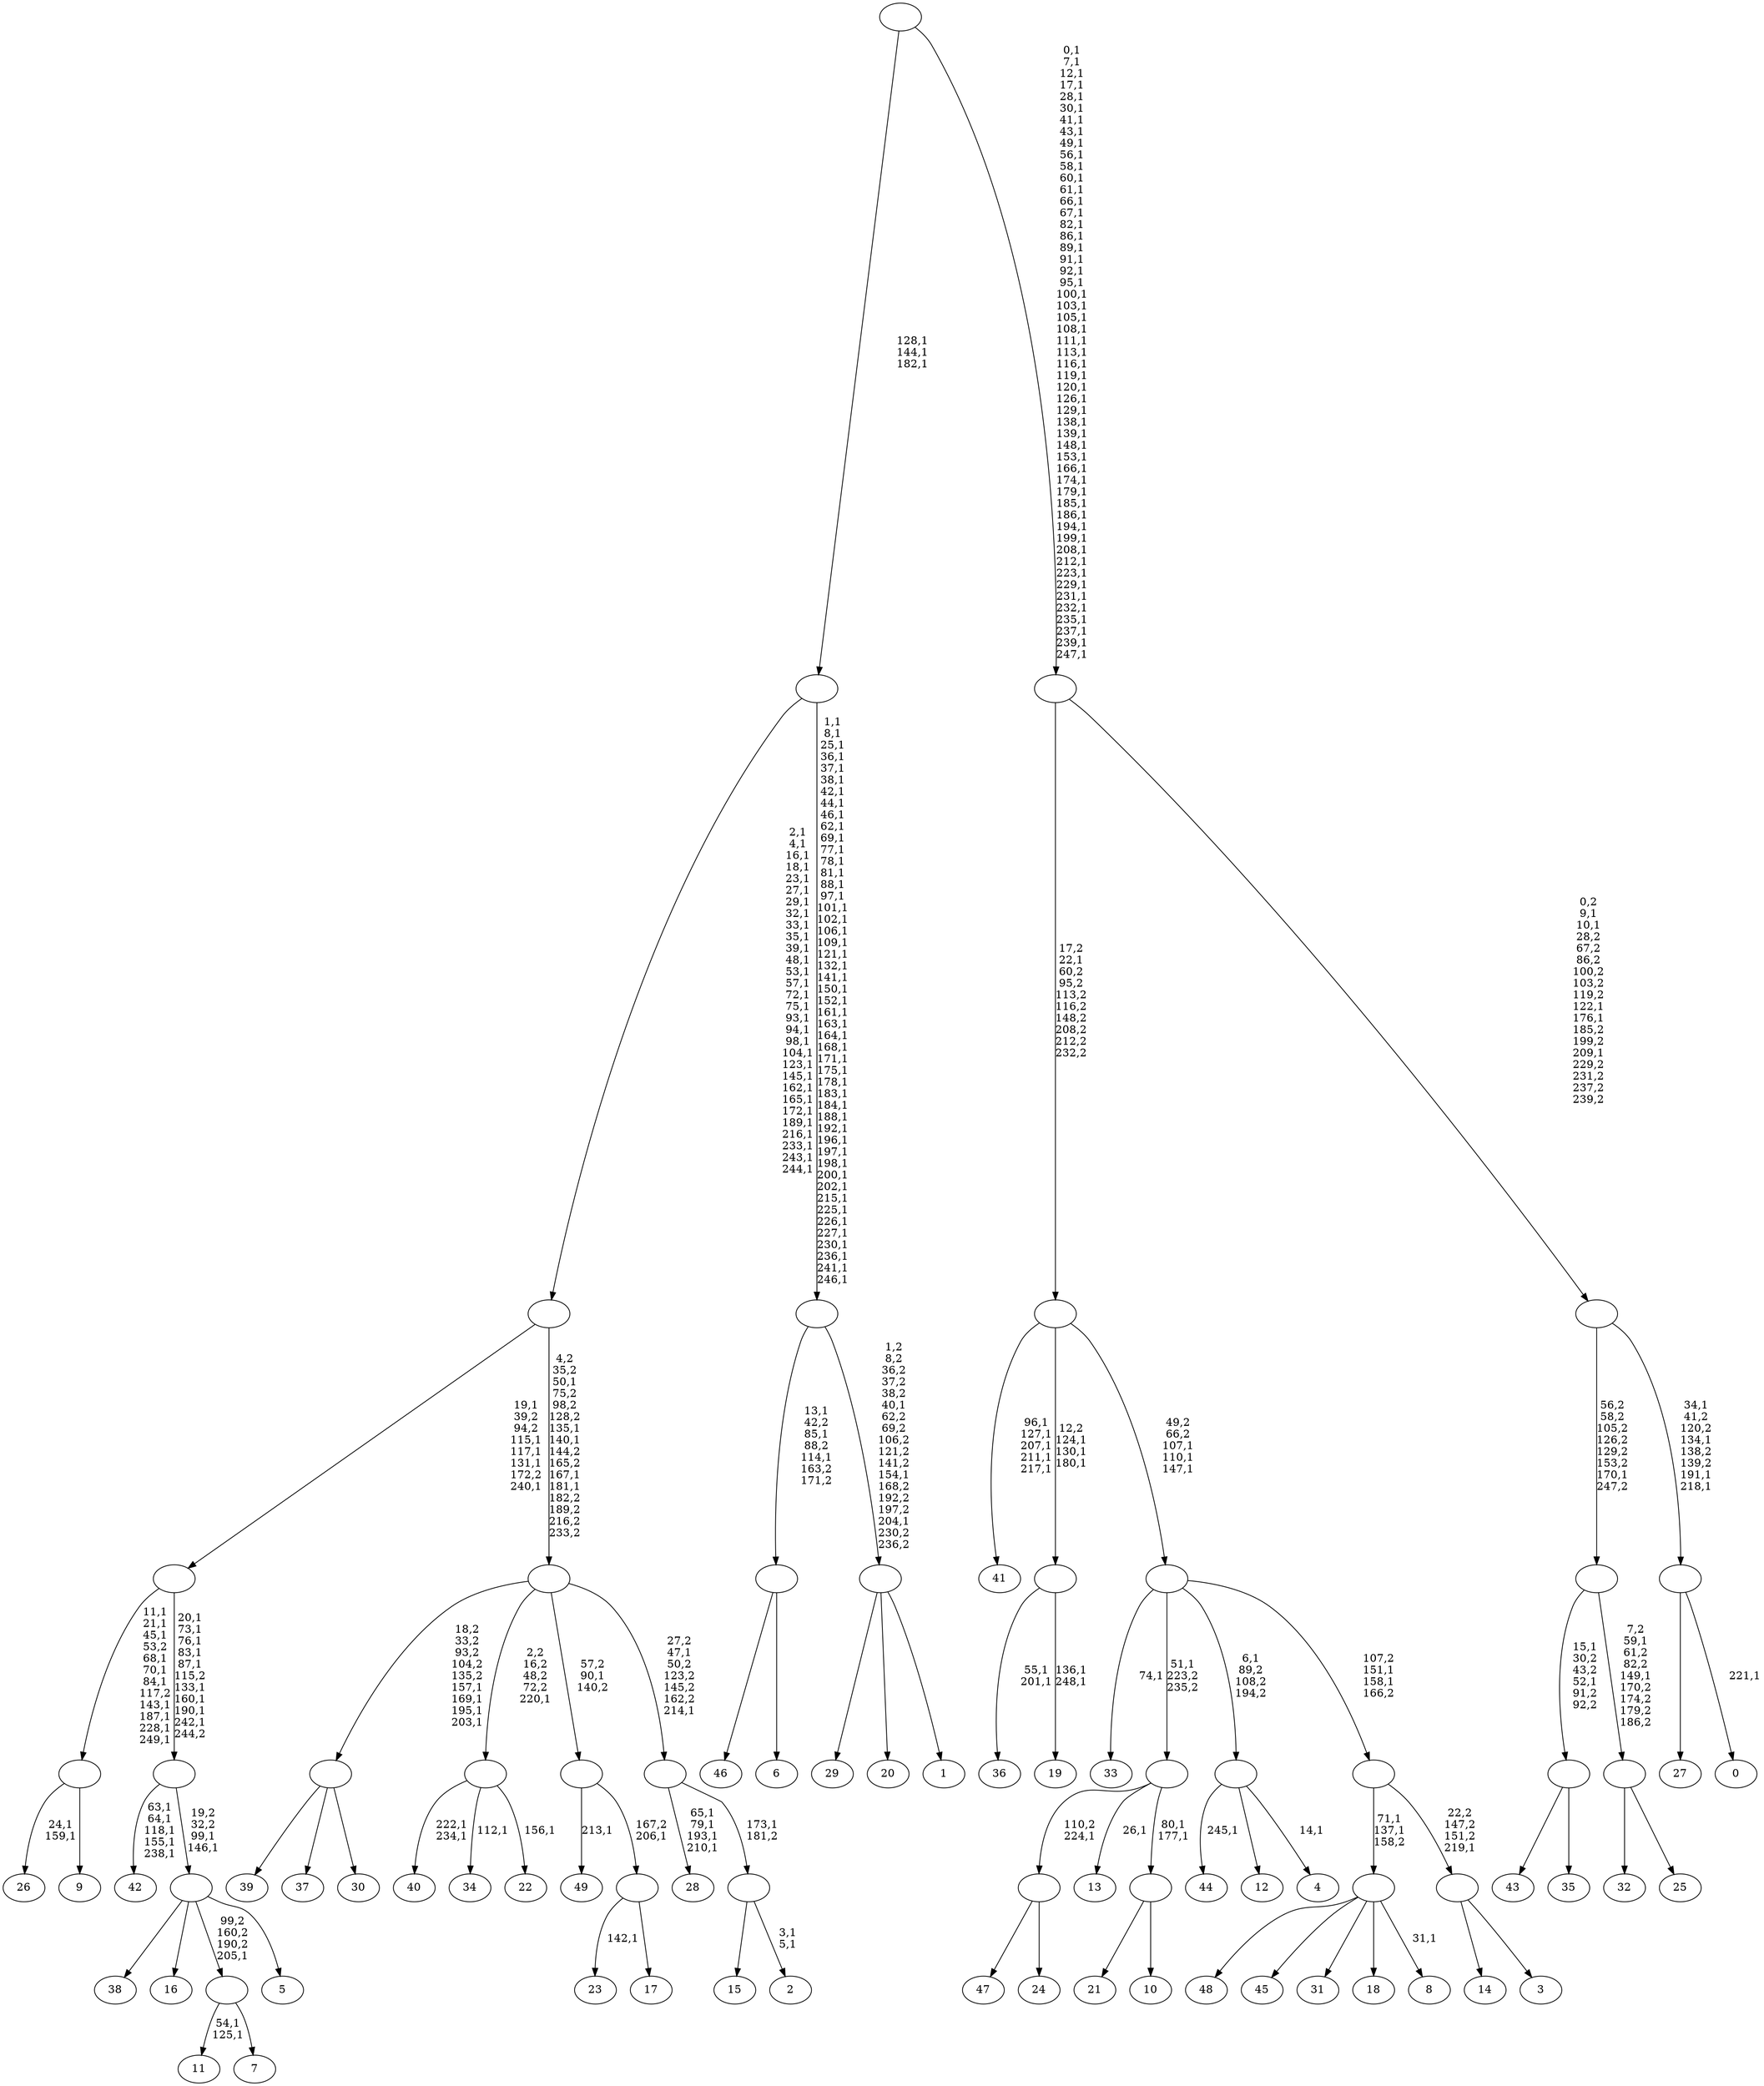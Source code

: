 digraph T {
	300 [label="49"]
	298 [label="48"]
	297 [label="47"]
	296 [label="46"]
	295 [label="45"]
	294 [label="44"]
	292 [label="43"]
	291 [label="42"]
	285 [label="41"]
	279 [label="40"]
	276 [label="39"]
	275 [label="38"]
	274 [label="37"]
	273 [label="36"]
	270 [label="35"]
	269 [label=""]
	267 [label="34"]
	265 [label="33"]
	263 [label="32"]
	262 [label="31"]
	261 [label="30"]
	260 [label=""]
	256 [label="29"]
	255 [label="28"]
	250 [label="27"]
	249 [label="26"]
	246 [label="25"]
	245 [label=""]
	243 [label=""]
	242 [label="24"]
	241 [label=""]
	240 [label="23"]
	238 [label="22"]
	236 [label=""]
	235 [label="21"]
	234 [label="20"]
	233 [label="19"]
	230 [label=""]
	227 [label="18"]
	226 [label="17"]
	225 [label=""]
	224 [label=""]
	223 [label="16"]
	222 [label="15"]
	221 [label="14"]
	220 [label="13"]
	218 [label="12"]
	217 [label="11"]
	214 [label="10"]
	213 [label=""]
	211 [label=""]
	210 [label="9"]
	209 [label=""]
	199 [label="8"]
	197 [label=""]
	195 [label="7"]
	194 [label=""]
	193 [label="6"]
	192 [label=""]
	189 [label="5"]
	188 [label=""]
	186 [label=""]
	177 [label=""]
	172 [label="4"]
	170 [label=""]
	169 [label="3"]
	168 [label=""]
	167 [label=""]
	165 [label=""]
	162 [label=""]
	161 [label="2"]
	158 [label=""]
	157 [label=""]
	155 [label=""]
	150 [label=""]
	120 [label="1"]
	119 [label=""]
	116 [label=""]
	67 [label=""]
	64 [label="0"]
	62 [label=""]
	58 [label=""]
	53 [label=""]
	0 [label=""]
	269 -> 292 [label=""]
	269 -> 270 [label=""]
	260 -> 276 [label=""]
	260 -> 274 [label=""]
	260 -> 261 [label=""]
	245 -> 263 [label=""]
	245 -> 246 [label=""]
	243 -> 245 [label="7,2\n59,1\n61,2\n82,2\n149,1\n170,2\n174,2\n179,2\n186,2"]
	243 -> 269 [label="15,1\n30,2\n43,2\n52,1\n91,2\n92,2"]
	241 -> 297 [label=""]
	241 -> 242 [label=""]
	236 -> 238 [label="156,1"]
	236 -> 267 [label="112,1"]
	236 -> 279 [label="222,1\n234,1"]
	230 -> 233 [label="136,1\n248,1"]
	230 -> 273 [label="55,1\n201,1"]
	225 -> 240 [label="142,1"]
	225 -> 226 [label=""]
	224 -> 300 [label="213,1"]
	224 -> 225 [label="167,2\n206,1"]
	213 -> 235 [label=""]
	213 -> 214 [label=""]
	211 -> 213 [label="80,1\n177,1"]
	211 -> 220 [label="26,1"]
	211 -> 241 [label="110,2\n224,1"]
	209 -> 249 [label="24,1\n159,1"]
	209 -> 210 [label=""]
	197 -> 199 [label="31,1"]
	197 -> 298 [label=""]
	197 -> 295 [label=""]
	197 -> 262 [label=""]
	197 -> 227 [label=""]
	194 -> 217 [label="54,1\n125,1"]
	194 -> 195 [label=""]
	192 -> 296 [label=""]
	192 -> 193 [label=""]
	188 -> 275 [label=""]
	188 -> 223 [label=""]
	188 -> 194 [label="99,2\n160,2\n190,2\n205,1"]
	188 -> 189 [label=""]
	186 -> 188 [label="19,2\n32,2\n99,1\n146,1"]
	186 -> 291 [label="63,1\n64,1\n118,1\n155,1\n238,1"]
	177 -> 186 [label="20,1\n73,1\n76,1\n83,1\n87,1\n115,2\n133,1\n160,1\n190,1\n242,1\n244,2"]
	177 -> 209 [label="11,1\n21,1\n45,1\n53,2\n68,1\n70,1\n84,1\n117,2\n143,1\n187,1\n228,1\n249,1"]
	170 -> 172 [label="14,1"]
	170 -> 294 [label="245,1"]
	170 -> 218 [label=""]
	168 -> 221 [label=""]
	168 -> 169 [label=""]
	167 -> 197 [label="71,1\n137,1\n158,2"]
	167 -> 168 [label="22,2\n147,2\n151,2\n219,1"]
	165 -> 167 [label="107,2\n151,1\n158,1\n166,2"]
	165 -> 265 [label="74,1"]
	165 -> 211 [label="51,1\n223,2\n235,2"]
	165 -> 170 [label="6,1\n89,2\n108,2\n194,2"]
	162 -> 165 [label="49,2\n66,2\n107,1\n110,1\n147,1"]
	162 -> 230 [label="12,2\n124,1\n130,1\n180,1"]
	162 -> 285 [label="96,1\n127,1\n207,1\n211,1\n217,1"]
	158 -> 161 [label="3,1\n5,1"]
	158 -> 222 [label=""]
	157 -> 255 [label="65,1\n79,1\n193,1\n210,1"]
	157 -> 158 [label="173,1\n181,2"]
	155 -> 157 [label="27,2\n47,1\n50,2\n123,2\n145,2\n162,2\n214,1"]
	155 -> 260 [label="18,2\n33,2\n93,2\n104,2\n135,2\n157,1\n169,1\n195,1\n203,1"]
	155 -> 236 [label="2,2\n16,2\n48,2\n72,2\n220,1"]
	155 -> 224 [label="57,2\n90,1\n140,2"]
	150 -> 155 [label="4,2\n35,2\n50,1\n75,2\n98,2\n128,2\n135,1\n140,1\n144,2\n165,2\n167,1\n181,1\n182,2\n189,2\n216,2\n233,2"]
	150 -> 177 [label="19,1\n39,2\n94,2\n115,1\n117,1\n131,1\n172,2\n240,1"]
	119 -> 256 [label=""]
	119 -> 234 [label=""]
	119 -> 120 [label=""]
	116 -> 119 [label="1,2\n8,2\n36,2\n37,2\n38,2\n40,1\n62,2\n69,2\n106,2\n121,2\n141,2\n154,1\n168,2\n192,2\n197,2\n204,1\n230,2\n236,2"]
	116 -> 192 [label="13,1\n42,2\n85,1\n88,2\n114,1\n163,2\n171,2"]
	67 -> 116 [label="1,1\n8,1\n25,1\n36,1\n37,1\n38,1\n42,1\n44,1\n46,1\n62,1\n69,1\n77,1\n78,1\n81,1\n88,1\n97,1\n101,1\n102,1\n106,1\n109,1\n121,1\n132,1\n141,1\n150,1\n152,1\n161,1\n163,1\n164,1\n168,1\n171,1\n175,1\n178,1\n183,1\n184,1\n188,1\n192,1\n196,1\n197,1\n198,1\n200,1\n202,1\n215,1\n225,1\n226,1\n227,1\n230,1\n236,1\n241,1\n246,1"]
	67 -> 150 [label="2,1\n4,1\n16,1\n18,1\n23,1\n27,1\n29,1\n32,1\n33,1\n35,1\n39,1\n48,1\n53,1\n57,1\n72,1\n75,1\n93,1\n94,1\n98,1\n104,1\n123,1\n145,1\n162,1\n165,1\n172,1\n189,1\n216,1\n233,1\n243,1\n244,1"]
	62 -> 64 [label="221,1"]
	62 -> 250 [label=""]
	58 -> 62 [label="34,1\n41,2\n120,2\n134,1\n138,2\n139,2\n191,1\n218,1"]
	58 -> 243 [label="56,2\n58,2\n105,2\n126,2\n129,2\n153,2\n170,1\n247,2"]
	53 -> 58 [label="0,2\n9,1\n10,1\n28,2\n67,2\n86,2\n100,2\n103,2\n119,2\n122,1\n176,1\n185,2\n199,2\n209,1\n229,2\n231,2\n237,2\n239,2"]
	53 -> 162 [label="17,2\n22,1\n60,2\n95,2\n113,2\n116,2\n148,2\n208,2\n212,2\n232,2"]
	0 -> 53 [label="0,1\n7,1\n12,1\n17,1\n28,1\n30,1\n41,1\n43,1\n49,1\n56,1\n58,1\n60,1\n61,1\n66,1\n67,1\n82,1\n86,1\n89,1\n91,1\n92,1\n95,1\n100,1\n103,1\n105,1\n108,1\n111,1\n113,1\n116,1\n119,1\n120,1\n126,1\n129,1\n138,1\n139,1\n148,1\n153,1\n166,1\n174,1\n179,1\n185,1\n186,1\n194,1\n199,1\n208,1\n212,1\n223,1\n229,1\n231,1\n232,1\n235,1\n237,1\n239,1\n247,1"]
	0 -> 67 [label="128,1\n144,1\n182,1"]
}
